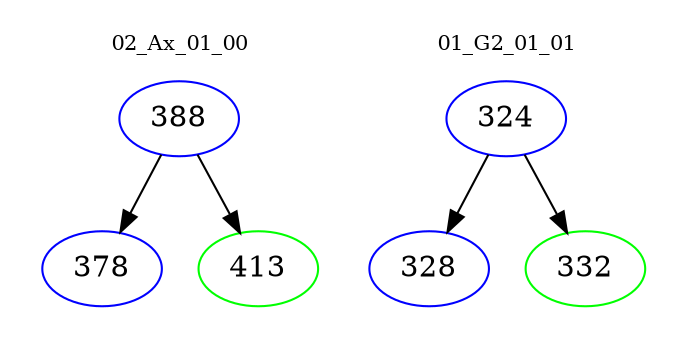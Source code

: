 digraph{
subgraph cluster_0 {
color = white
label = "02_Ax_01_00";
fontsize=10;
T0_388 [label="388", color="blue"]
T0_388 -> T0_378 [color="black"]
T0_378 [label="378", color="blue"]
T0_388 -> T0_413 [color="black"]
T0_413 [label="413", color="green"]
}
subgraph cluster_1 {
color = white
label = "01_G2_01_01";
fontsize=10;
T1_324 [label="324", color="blue"]
T1_324 -> T1_328 [color="black"]
T1_328 [label="328", color="blue"]
T1_324 -> T1_332 [color="black"]
T1_332 [label="332", color="green"]
}
}

